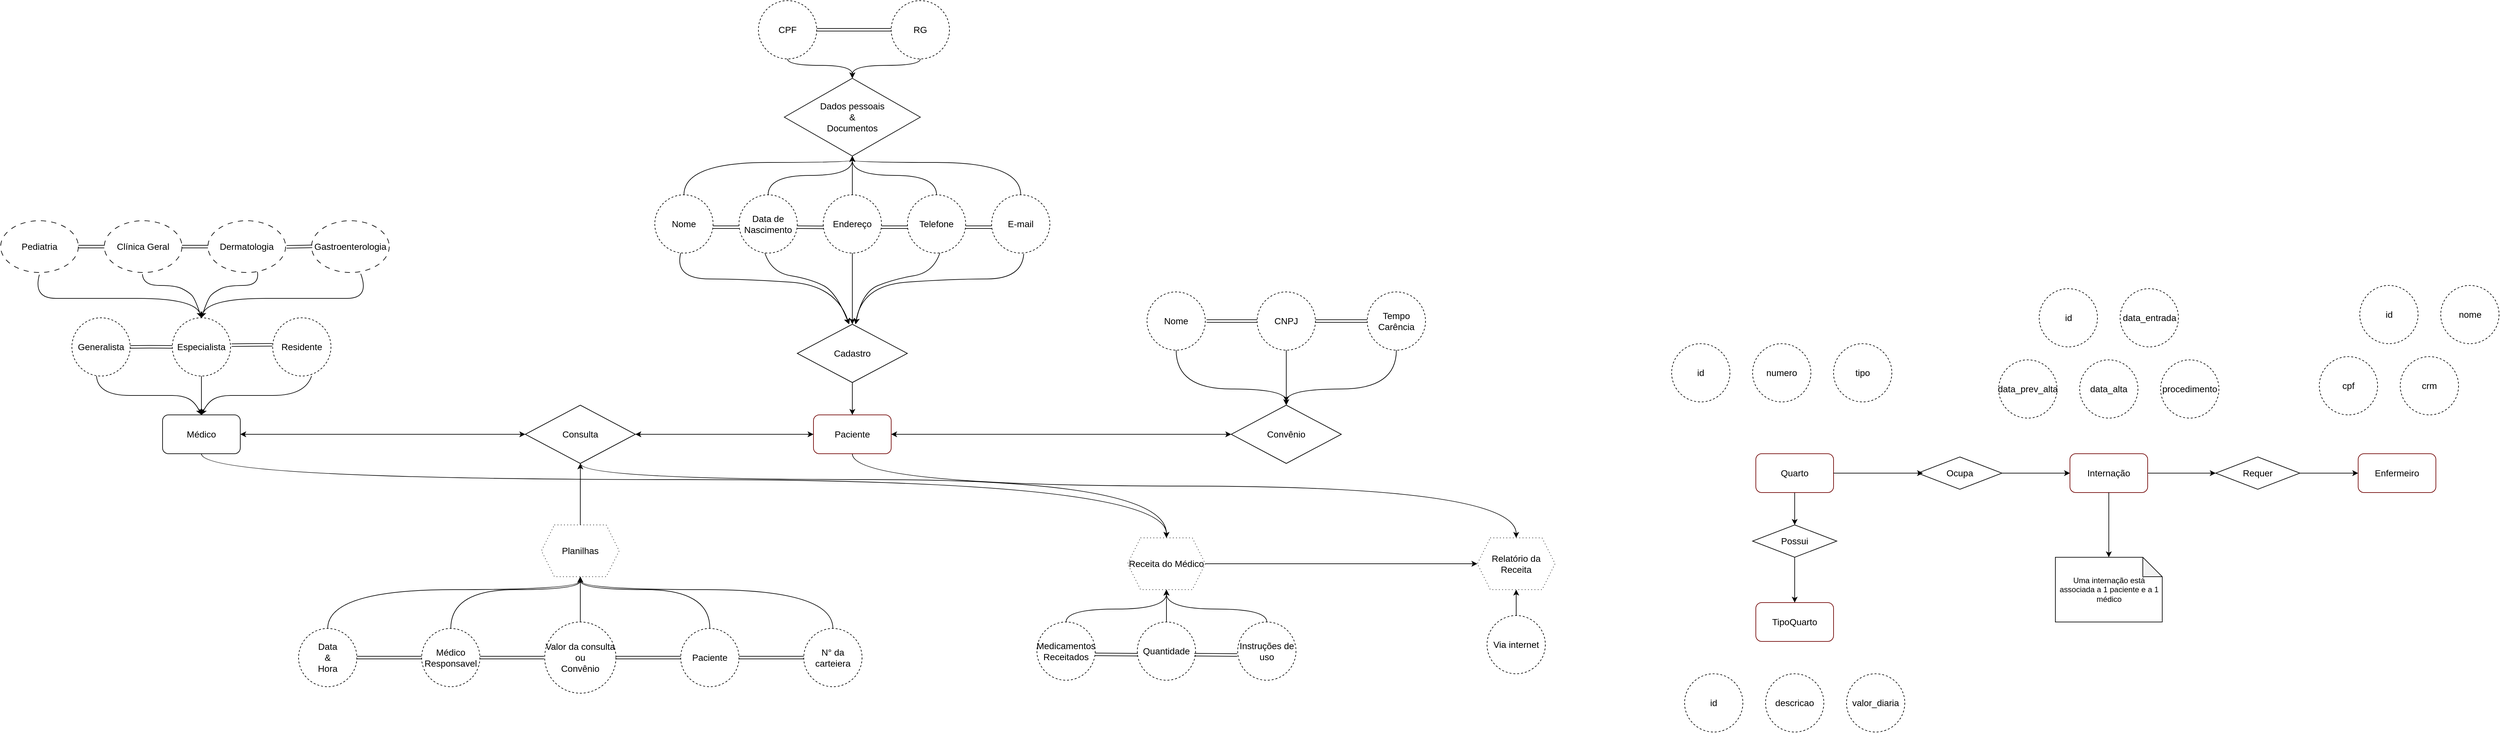 <mxfile version="26.2.14">
  <diagram name="Página-1" id="sYi_9-bd4zvebP601EwW">
    <mxGraphModel dx="2864" dy="2279" grid="1" gridSize="10" guides="1" tooltips="1" connect="1" arrows="1" fold="1" page="1" pageScale="1" pageWidth="827" pageHeight="1169" background="none" math="0" shadow="0">
      <root>
        <mxCell id="0" />
        <mxCell id="1" parent="0" />
        <mxCell id="tx1sG5r3YP57wAG_Tnjf-47" style="edgeStyle=orthogonalEdgeStyle;rounded=0;orthogonalLoop=1;jettySize=auto;html=1;entryX=0.5;entryY=0;entryDx=0;entryDy=0;curved=1;fontSize=14;" parent="1" source="UL4wphMUHeNL7HO7xTFo-1" target="tx1sG5r3YP57wAG_Tnjf-45" edge="1">
          <mxGeometry relative="1" as="geometry">
            <mxPoint x="1330" y="660" as="targetPoint" />
            <Array as="points">
              <mxPoint x="10" y="570" />
              <mxPoint x="1500" y="570" />
            </Array>
          </mxGeometry>
        </mxCell>
        <mxCell id="UL4wphMUHeNL7HO7xTFo-1" value="&lt;font&gt;Médico&lt;/font&gt;" style="rounded=1;whiteSpace=wrap;html=1;fontSize=14;strokeColor=default;" parent="1" vertex="1">
          <mxGeometry x="-50" y="470" width="120" height="60" as="geometry" />
        </mxCell>
        <mxCell id="tx1sG5r3YP57wAG_Tnjf-57" style="edgeStyle=orthogonalEdgeStyle;rounded=0;orthogonalLoop=1;jettySize=auto;html=1;curved=1;fontSize=14;" parent="1" source="UL4wphMUHeNL7HO7xTFo-2" target="tx1sG5r3YP57wAG_Tnjf-56" edge="1">
          <mxGeometry relative="1" as="geometry">
            <Array as="points">
              <mxPoint x="1015" y="580" />
              <mxPoint x="2040" y="580" />
            </Array>
          </mxGeometry>
        </mxCell>
        <mxCell id="UL4wphMUHeNL7HO7xTFo-2" value="Paciente" style="rounded=1;whiteSpace=wrap;html=1;fillColor=default;fontColor=default;strokeColor=#6F0000;fontSize=14;" parent="1" vertex="1">
          <mxGeometry x="955" y="470" width="120" height="60" as="geometry" />
        </mxCell>
        <mxCell id="UL4wphMUHeNL7HO7xTFo-3" value="Generalista" style="ellipse;whiteSpace=wrap;html=1;aspect=fixed;strokeColor=light-dark(#000000,#FFE1F2);dashed=1;fontSize=14;" parent="1" vertex="1">
          <mxGeometry x="-190" y="320" width="90" height="90" as="geometry" />
        </mxCell>
        <mxCell id="UL4wphMUHeNL7HO7xTFo-4" value="Especialista" style="ellipse;whiteSpace=wrap;html=1;aspect=fixed;strokeColor=light-dark(#000000,#FFE1F2);dashed=1;fontSize=14;" parent="1" vertex="1">
          <mxGeometry x="-35" y="320" width="90" height="90" as="geometry" />
        </mxCell>
        <mxCell id="UL4wphMUHeNL7HO7xTFo-5" value="Residente" style="ellipse;whiteSpace=wrap;html=1;aspect=fixed;strokeColor=light-dark(#000000,#FFE1F2);dashed=1;fontSize=14;" parent="1" vertex="1">
          <mxGeometry x="120" y="320" width="90" height="90" as="geometry" />
        </mxCell>
        <mxCell id="UL4wphMUHeNL7HO7xTFo-7" value="" style="shape=link;html=1;rounded=0;entryX=0;entryY=0.5;entryDx=0;entryDy=0;exitX=1;exitY=0.5;exitDx=0;exitDy=0;fontSize=14;" parent="1" source="UL4wphMUHeNL7HO7xTFo-3" target="UL4wphMUHeNL7HO7xTFo-4" edge="1">
          <mxGeometry width="100" relative="1" as="geometry">
            <mxPoint x="-120" y="364.8" as="sourcePoint" />
            <mxPoint x="-50" y="370" as="targetPoint" />
            <Array as="points">
              <mxPoint x="-70" y="364.8" />
            </Array>
          </mxGeometry>
        </mxCell>
        <mxCell id="UL4wphMUHeNL7HO7xTFo-9" value="" style="shape=link;html=1;rounded=0;entryX=-0.004;entryY=0.464;entryDx=0;entryDy=0;exitX=1.018;exitY=0.469;exitDx=0;exitDy=0;exitPerimeter=0;entryPerimeter=0;fontSize=14;" parent="1" source="UL4wphMUHeNL7HO7xTFo-4" target="UL4wphMUHeNL7HO7xTFo-5" edge="1">
          <mxGeometry width="100" relative="1" as="geometry">
            <mxPoint x="60.0" y="360.0" as="sourcePoint" />
            <mxPoint x="117.93" y="362.13" as="targetPoint" />
            <Array as="points">
              <mxPoint x="97.93" y="361.93" />
            </Array>
          </mxGeometry>
        </mxCell>
        <mxCell id="UL4wphMUHeNL7HO7xTFo-22" value="" style="curved=1;endArrow=classic;html=1;rounded=0;entryX=0.5;entryY=0;entryDx=0;entryDy=0;exitX=0.422;exitY=1;exitDx=0;exitDy=0;exitPerimeter=0;fontSize=14;" parent="1" source="UL4wphMUHeNL7HO7xTFo-3" target="UL4wphMUHeNL7HO7xTFo-1" edge="1">
          <mxGeometry width="50" height="50" relative="1" as="geometry">
            <mxPoint x="-142" y="420" as="sourcePoint" />
            <mxPoint x="-20" y="420" as="targetPoint" />
            <Array as="points">
              <mxPoint x="-150" y="440" />
              <mxPoint x="-50" y="440" />
              <mxPoint x="-20" y="440" />
              <mxPoint y="450" />
            </Array>
          </mxGeometry>
        </mxCell>
        <mxCell id="UL4wphMUHeNL7HO7xTFo-26" value="" style="curved=1;endArrow=classic;html=1;rounded=0;exitX=0.667;exitY=1;exitDx=0;exitDy=0;exitPerimeter=0;entryX=0.5;entryY=0;entryDx=0;entryDy=0;fontSize=14;" parent="1" source="UL4wphMUHeNL7HO7xTFo-5" target="UL4wphMUHeNL7HO7xTFo-1" edge="1">
          <mxGeometry width="50" height="50" relative="1" as="geometry">
            <mxPoint x="160" y="420" as="sourcePoint" />
            <mxPoint x="20" y="460" as="targetPoint" />
            <Array as="points">
              <mxPoint x="170" y="440" />
              <mxPoint x="70" y="440" />
              <mxPoint x="40" y="440" />
              <mxPoint x="20" y="450" />
            </Array>
          </mxGeometry>
        </mxCell>
        <mxCell id="UL4wphMUHeNL7HO7xTFo-27" value="" style="endArrow=classic;html=1;rounded=0;exitX=0.5;exitY=1;exitDx=0;exitDy=0;fontSize=14;" parent="1" source="UL4wphMUHeNL7HO7xTFo-4" target="UL4wphMUHeNL7HO7xTFo-1" edge="1">
          <mxGeometry width="50" height="50" relative="1" as="geometry">
            <mxPoint x="40" y="440" as="sourcePoint" />
            <mxPoint x="90" y="390" as="targetPoint" />
          </mxGeometry>
        </mxCell>
        <mxCell id="UL4wphMUHeNL7HO7xTFo-28" value="Pediatria" style="ellipse;whiteSpace=wrap;html=1;dashed=1;dashPattern=8 8;strokeColor=light-dark(#000000,#FFD2EC);fontSize=14;" parent="1" vertex="1">
          <mxGeometry x="-300" y="170" width="120" height="80" as="geometry" />
        </mxCell>
        <mxCell id="UL4wphMUHeNL7HO7xTFo-29" value="Clínica Geral" style="ellipse;whiteSpace=wrap;html=1;dashed=1;dashPattern=8 8;strokeColor=light-dark(#000000,#FFD2EC);fontSize=14;" parent="1" vertex="1">
          <mxGeometry x="-140" y="170" width="120" height="80" as="geometry" />
        </mxCell>
        <mxCell id="UL4wphMUHeNL7HO7xTFo-30" value="Dermatologia" style="ellipse;whiteSpace=wrap;html=1;dashed=1;dashPattern=8 8;strokeColor=light-dark(#000000,#FFD2EC);fontSize=14;" parent="1" vertex="1">
          <mxGeometry x="20" y="170" width="120" height="80" as="geometry" />
        </mxCell>
        <mxCell id="UL4wphMUHeNL7HO7xTFo-31" value="Gastroenterologia" style="ellipse;whiteSpace=wrap;html=1;dashed=1;dashPattern=8 8;strokeColor=light-dark(#000000,#FFD2EC);fontSize=14;" parent="1" vertex="1">
          <mxGeometry x="180" y="170" width="120" height="80" as="geometry" />
        </mxCell>
        <mxCell id="UL4wphMUHeNL7HO7xTFo-35" value="" style="shape=link;html=1;rounded=0;exitX=1;exitY=0.5;exitDx=0;exitDy=0;entryX=0;entryY=0.5;entryDx=0;entryDy=0;fontSize=14;" parent="1" source="UL4wphMUHeNL7HO7xTFo-28" target="UL4wphMUHeNL7HO7xTFo-29" edge="1">
          <mxGeometry width="100" relative="1" as="geometry">
            <mxPoint x="-160" y="280" as="sourcePoint" />
            <mxPoint x="-150" y="210" as="targetPoint" />
          </mxGeometry>
        </mxCell>
        <mxCell id="UL4wphMUHeNL7HO7xTFo-36" value="" style="shape=link;html=1;rounded=0;exitX=1;exitY=0.5;exitDx=0;exitDy=0;fontSize=14;" parent="1" source="UL4wphMUHeNL7HO7xTFo-29" edge="1">
          <mxGeometry width="100" relative="1" as="geometry">
            <mxPoint y="210" as="sourcePoint" />
            <mxPoint x="20" y="210" as="targetPoint" />
            <Array as="points">
              <mxPoint x="10" y="210" />
            </Array>
          </mxGeometry>
        </mxCell>
        <mxCell id="UL4wphMUHeNL7HO7xTFo-37" value="" style="shape=link;html=1;rounded=0;entryX=0.009;entryY=0.496;entryDx=0;entryDy=0;entryPerimeter=0;exitX=1.012;exitY=0.505;exitDx=0;exitDy=0;exitPerimeter=0;fontSize=14;" parent="1" source="UL4wphMUHeNL7HO7xTFo-30" target="UL4wphMUHeNL7HO7xTFo-31" edge="1">
          <mxGeometry width="100" relative="1" as="geometry">
            <mxPoint x="150" y="210" as="sourcePoint" />
            <mxPoint x="170" y="210" as="targetPoint" />
            <Array as="points">
              <mxPoint x="170" y="209.86" />
            </Array>
          </mxGeometry>
        </mxCell>
        <mxCell id="UL4wphMUHeNL7HO7xTFo-38" value="" style="curved=1;endArrow=classic;html=1;rounded=0;exitX=0.498;exitY=1.042;exitDx=0;exitDy=0;exitPerimeter=0;entryX=0.5;entryY=0;entryDx=0;entryDy=0;fontSize=14;" parent="1" source="UL4wphMUHeNL7HO7xTFo-28" target="UL4wphMUHeNL7HO7xTFo-4" edge="1">
          <mxGeometry width="50" height="50" relative="1" as="geometry">
            <mxPoint x="-60" y="290" as="sourcePoint" />
            <mxPoint x="20" y="280" as="targetPoint" />
            <Array as="points">
              <mxPoint x="-250" y="290" />
              <mxPoint x="-180" y="290" />
              <mxPoint y="290" />
            </Array>
          </mxGeometry>
        </mxCell>
        <mxCell id="UL4wphMUHeNL7HO7xTFo-39" value="" style="curved=1;endArrow=classic;html=1;rounded=0;exitX=0.633;exitY=1.024;exitDx=0;exitDy=0;exitPerimeter=0;entryX=0.5;entryY=0;entryDx=0;entryDy=0;fontSize=14;" parent="1" source="UL4wphMUHeNL7HO7xTFo-31" target="UL4wphMUHeNL7HO7xTFo-4" edge="1">
          <mxGeometry width="50" height="50" relative="1" as="geometry">
            <mxPoint x="260" y="253" as="sourcePoint" />
            <mxPoint x="10" y="320" as="targetPoint" />
            <Array as="points">
              <mxPoint x="270" y="290" />
              <mxPoint x="200" y="290" />
              <mxPoint x="20" y="290" />
            </Array>
          </mxGeometry>
        </mxCell>
        <mxCell id="UL4wphMUHeNL7HO7xTFo-40" value="" style="curved=1;endArrow=classic;html=1;rounded=0;exitX=0.491;exitY=1.033;exitDx=0;exitDy=0;exitPerimeter=0;fontSize=14;" parent="1" source="UL4wphMUHeNL7HO7xTFo-29" edge="1">
          <mxGeometry width="50" height="50" relative="1" as="geometry">
            <mxPoint x="-10" y="300" as="sourcePoint" />
            <mxPoint x="10" y="320" as="targetPoint" />
            <Array as="points">
              <mxPoint x="-80" y="270" />
              <mxPoint x="-30" y="270" />
              <mxPoint x="-10" y="280" />
              <mxPoint y="290" />
            </Array>
          </mxGeometry>
        </mxCell>
        <mxCell id="UL4wphMUHeNL7HO7xTFo-41" value="" style="curved=1;endArrow=classic;html=1;rounded=0;exitX=0.637;exitY=0.988;exitDx=0;exitDy=0;exitPerimeter=0;fontSize=14;" parent="1" source="UL4wphMUHeNL7HO7xTFo-30" edge="1">
          <mxGeometry width="50" height="50" relative="1" as="geometry">
            <mxPoint x="101" y="253" as="sourcePoint" />
            <mxPoint x="10" y="320" as="targetPoint" />
            <Array as="points">
              <mxPoint x="100" y="270" />
              <mxPoint x="50" y="270" />
              <mxPoint x="30" y="280" />
              <mxPoint x="20" y="290" />
            </Array>
          </mxGeometry>
        </mxCell>
        <mxCell id="tx1sG5r3YP57wAG_Tnjf-2" style="edgeStyle=orthogonalEdgeStyle;rounded=0;orthogonalLoop=1;jettySize=auto;html=1;curved=1;fontSize=14;" parent="1" source="UL4wphMUHeNL7HO7xTFo-44" target="UL4wphMUHeNL7HO7xTFo-69" edge="1">
          <mxGeometry relative="1" as="geometry">
            <Array as="points">
              <mxPoint x="755" y="80" />
              <mxPoint x="1015" y="80" />
            </Array>
          </mxGeometry>
        </mxCell>
        <mxCell id="UL4wphMUHeNL7HO7xTFo-44" value="Nome" style="ellipse;whiteSpace=wrap;html=1;aspect=fixed;strokeColor=light-dark(#000000,#FFE1F2);dashed=1;fontSize=14;" parent="1" vertex="1">
          <mxGeometry x="710" y="130" width="90" height="90" as="geometry" />
        </mxCell>
        <mxCell id="tx1sG5r3YP57wAG_Tnjf-3" style="edgeStyle=orthogonalEdgeStyle;rounded=0;orthogonalLoop=1;jettySize=auto;html=1;entryX=0.5;entryY=1;entryDx=0;entryDy=0;curved=1;fontSize=14;" parent="1" source="UL4wphMUHeNL7HO7xTFo-45" target="UL4wphMUHeNL7HO7xTFo-69" edge="1">
          <mxGeometry relative="1" as="geometry" />
        </mxCell>
        <mxCell id="UL4wphMUHeNL7HO7xTFo-45" value="Data de Nascimento" style="ellipse;whiteSpace=wrap;html=1;aspect=fixed;strokeColor=light-dark(#000000,#FFE1F2);dashed=1;fontSize=14;" parent="1" vertex="1">
          <mxGeometry x="840" y="130" width="90" height="90" as="geometry" />
        </mxCell>
        <mxCell id="tx1sG5r3YP57wAG_Tnjf-4" style="edgeStyle=orthogonalEdgeStyle;rounded=0;orthogonalLoop=1;jettySize=auto;html=1;entryX=0.5;entryY=1;entryDx=0;entryDy=0;fontSize=14;" parent="1" source="UL4wphMUHeNL7HO7xTFo-46" target="UL4wphMUHeNL7HO7xTFo-69" edge="1">
          <mxGeometry relative="1" as="geometry" />
        </mxCell>
        <mxCell id="UL4wphMUHeNL7HO7xTFo-46" value="Endereço" style="ellipse;whiteSpace=wrap;html=1;aspect=fixed;strokeColor=light-dark(#000000,#FFE1F2);dashed=1;fontSize=14;" parent="1" vertex="1">
          <mxGeometry x="970" y="130" width="90" height="90" as="geometry" />
        </mxCell>
        <mxCell id="tx1sG5r3YP57wAG_Tnjf-5" style="edgeStyle=orthogonalEdgeStyle;rounded=0;orthogonalLoop=1;jettySize=auto;html=1;entryX=0.5;entryY=1;entryDx=0;entryDy=0;curved=1;fontSize=14;" parent="1" source="UL4wphMUHeNL7HO7xTFo-47" target="UL4wphMUHeNL7HO7xTFo-69" edge="1">
          <mxGeometry relative="1" as="geometry" />
        </mxCell>
        <mxCell id="UL4wphMUHeNL7HO7xTFo-47" value="Telefone" style="ellipse;whiteSpace=wrap;html=1;aspect=fixed;strokeColor=light-dark(#000000,#FFE1F2);dashed=1;fontSize=14;" parent="1" vertex="1">
          <mxGeometry x="1100" y="130" width="90" height="90" as="geometry" />
        </mxCell>
        <mxCell id="tx1sG5r3YP57wAG_Tnjf-6" style="edgeStyle=orthogonalEdgeStyle;rounded=0;orthogonalLoop=1;jettySize=auto;html=1;curved=1;fontSize=14;" parent="1" source="UL4wphMUHeNL7HO7xTFo-48" target="UL4wphMUHeNL7HO7xTFo-69" edge="1">
          <mxGeometry relative="1" as="geometry">
            <Array as="points">
              <mxPoint x="1275" y="80" />
              <mxPoint x="1015" y="80" />
            </Array>
          </mxGeometry>
        </mxCell>
        <mxCell id="UL4wphMUHeNL7HO7xTFo-48" value="E-mail" style="ellipse;whiteSpace=wrap;html=1;aspect=fixed;strokeColor=light-dark(#000000,#FFE1F2);dashed=1;fontSize=14;" parent="1" vertex="1">
          <mxGeometry x="1230" y="130" width="90" height="90" as="geometry" />
        </mxCell>
        <mxCell id="UL4wphMUHeNL7HO7xTFo-68" style="edgeStyle=orthogonalEdgeStyle;rounded=0;orthogonalLoop=1;jettySize=auto;html=1;entryX=0.5;entryY=0;entryDx=0;entryDy=0;fontSize=14;" parent="1" source="UL4wphMUHeNL7HO7xTFo-50" target="UL4wphMUHeNL7HO7xTFo-2" edge="1">
          <mxGeometry relative="1" as="geometry" />
        </mxCell>
        <mxCell id="UL4wphMUHeNL7HO7xTFo-50" value="Cadastro" style="rhombus;whiteSpace=wrap;html=1;strokeColor=light-dark(#000000,#FFC3E5);fontSize=14;" parent="1" vertex="1">
          <mxGeometry x="930" y="330" width="170" height="90" as="geometry" />
        </mxCell>
        <mxCell id="UL4wphMUHeNL7HO7xTFo-51" value="" style="curved=1;endArrow=classic;html=1;rounded=0;entryX=0.471;entryY=0;entryDx=0;entryDy=0;entryPerimeter=0;exitX=0.556;exitY=1;exitDx=0;exitDy=0;exitPerimeter=0;fontSize=14;" parent="1" target="UL4wphMUHeNL7HO7xTFo-50" edge="1">
          <mxGeometry width="50" height="50" relative="1" as="geometry">
            <mxPoint x="750.04" y="220" as="sourcePoint" />
            <mxPoint x="1005" y="327.03" as="targetPoint" />
            <Array as="points">
              <mxPoint x="740" y="260" />
              <mxPoint x="850" y="260" />
              <mxPoint x="990" y="270" />
            </Array>
          </mxGeometry>
        </mxCell>
        <mxCell id="UL4wphMUHeNL7HO7xTFo-52" value="" style="curved=1;endArrow=classic;html=1;rounded=0;entryX=0.529;entryY=0;entryDx=0;entryDy=0;entryPerimeter=0;exitX=0.552;exitY=1.013;exitDx=0;exitDy=0;exitPerimeter=0;fontSize=14;" parent="1" source="UL4wphMUHeNL7HO7xTFo-48" target="UL4wphMUHeNL7HO7xTFo-50" edge="1">
          <mxGeometry width="50" height="50" relative="1" as="geometry">
            <mxPoint x="1277" y="230" as="sourcePoint" />
            <mxPoint x="1020" y="320" as="targetPoint" />
            <Array as="points">
              <mxPoint x="1277" y="260" />
              <mxPoint x="1167" y="260" />
              <mxPoint x="1030" y="270" />
            </Array>
          </mxGeometry>
        </mxCell>
        <mxCell id="tx1sG5r3YP57wAG_Tnjf-46" style="edgeStyle=orthogonalEdgeStyle;rounded=0;orthogonalLoop=1;jettySize=auto;html=1;curved=1;fontSize=14;" parent="1" source="UL4wphMUHeNL7HO7xTFo-53" target="tx1sG5r3YP57wAG_Tnjf-45" edge="1">
          <mxGeometry relative="1" as="geometry">
            <Array as="points">
              <mxPoint x="595" y="570" />
              <mxPoint x="1500" y="570" />
            </Array>
          </mxGeometry>
        </mxCell>
        <mxCell id="UL4wphMUHeNL7HO7xTFo-53" value="Consulta" style="rhombus;whiteSpace=wrap;html=1;strokeColor=light-dark(#000000,#FFC3E5);fontSize=14;" parent="1" vertex="1">
          <mxGeometry x="510" y="455" width="170" height="90" as="geometry" />
        </mxCell>
        <mxCell id="UL4wphMUHeNL7HO7xTFo-56" value="" style="endArrow=classic;startArrow=classic;html=1;rounded=0;exitX=1;exitY=0.5;exitDx=0;exitDy=0;entryX=0;entryY=0.5;entryDx=0;entryDy=0;fontSize=14;" parent="1" source="UL4wphMUHeNL7HO7xTFo-1" target="UL4wphMUHeNL7HO7xTFo-53" edge="1">
          <mxGeometry width="50" height="50" relative="1" as="geometry">
            <mxPoint x="410" y="540" as="sourcePoint" />
            <mxPoint x="520" y="500" as="targetPoint" />
          </mxGeometry>
        </mxCell>
        <mxCell id="UL4wphMUHeNL7HO7xTFo-57" value="" style="endArrow=classic;startArrow=classic;html=1;rounded=0;entryX=0;entryY=0.5;entryDx=0;entryDy=0;exitX=1;exitY=0.5;exitDx=0;exitDy=0;fontSize=14;" parent="1" source="UL4wphMUHeNL7HO7xTFo-53" target="UL4wphMUHeNL7HO7xTFo-2" edge="1">
          <mxGeometry width="50" height="50" relative="1" as="geometry">
            <mxPoint x="710" y="501" as="sourcePoint" />
            <mxPoint x="968" y="500.5" as="targetPoint" />
          </mxGeometry>
        </mxCell>
        <mxCell id="UL4wphMUHeNL7HO7xTFo-59" value="" style="curved=1;endArrow=classic;html=1;rounded=0;exitX=0.556;exitY=1;exitDx=0;exitDy=0;exitPerimeter=0;fontSize=14;" parent="1" edge="1">
          <mxGeometry width="50" height="50" relative="1" as="geometry">
            <mxPoint x="880" y="220" as="sourcePoint" />
            <mxPoint x="1010" y="330" as="targetPoint" />
            <Array as="points">
              <mxPoint x="890" y="250" />
              <mxPoint x="950" y="260" />
              <mxPoint x="989.96" y="280" />
            </Array>
          </mxGeometry>
        </mxCell>
        <mxCell id="UL4wphMUHeNL7HO7xTFo-61" value="" style="curved=1;endArrow=classic;html=1;rounded=0;exitX=0.556;exitY=1;exitDx=0;exitDy=0;exitPerimeter=0;fontSize=14;" parent="1" source="UL4wphMUHeNL7HO7xTFo-47" edge="1">
          <mxGeometry width="50" height="50" relative="1" as="geometry">
            <mxPoint x="1150" y="230" as="sourcePoint" />
            <mxPoint x="1020" y="330" as="targetPoint" />
            <Array as="points">
              <mxPoint x="1140" y="250" />
              <mxPoint x="1080" y="260" />
              <mxPoint x="1030" y="280" />
            </Array>
          </mxGeometry>
        </mxCell>
        <mxCell id="UL4wphMUHeNL7HO7xTFo-62" value="" style="endArrow=classic;html=1;rounded=0;exitX=0.5;exitY=1;exitDx=0;exitDy=0;entryX=0.5;entryY=0;entryDx=0;entryDy=0;fontSize=14;" parent="1" source="UL4wphMUHeNL7HO7xTFo-46" target="UL4wphMUHeNL7HO7xTFo-50" edge="1">
          <mxGeometry width="50" height="50" relative="1" as="geometry">
            <mxPoint x="990" y="320" as="sourcePoint" />
            <mxPoint x="1040" y="270" as="targetPoint" />
          </mxGeometry>
        </mxCell>
        <mxCell id="UL4wphMUHeNL7HO7xTFo-64" value="" style="shape=link;html=1;rounded=0;exitX=1;exitY=0.556;exitDx=0;exitDy=0;exitPerimeter=0;entryX=0;entryY=0.556;entryDx=0;entryDy=0;entryPerimeter=0;fontSize=14;" parent="1" source="UL4wphMUHeNL7HO7xTFo-44" target="UL4wphMUHeNL7HO7xTFo-45" edge="1">
          <mxGeometry width="100" relative="1" as="geometry">
            <mxPoint x="780" y="219.81" as="sourcePoint" />
            <mxPoint x="880" y="219.81" as="targetPoint" />
          </mxGeometry>
        </mxCell>
        <mxCell id="UL4wphMUHeNL7HO7xTFo-65" value="" style="shape=link;html=1;rounded=0;exitX=1;exitY=0.556;exitDx=0;exitDy=0;exitPerimeter=0;entryX=0.01;entryY=0.558;entryDx=0;entryDy=0;entryPerimeter=0;fontSize=14;" parent="1" source="UL4wphMUHeNL7HO7xTFo-45" target="UL4wphMUHeNL7HO7xTFo-46" edge="1">
          <mxGeometry width="100" relative="1" as="geometry">
            <mxPoint x="900" y="210" as="sourcePoint" />
            <mxPoint x="1000" y="210" as="targetPoint" />
          </mxGeometry>
        </mxCell>
        <mxCell id="UL4wphMUHeNL7HO7xTFo-66" value="" style="shape=link;html=1;rounded=0;exitX=1;exitY=0.556;exitDx=0;exitDy=0;exitPerimeter=0;entryX=0.008;entryY=0.556;entryDx=0;entryDy=0;entryPerimeter=0;fontSize=14;" parent="1" source="UL4wphMUHeNL7HO7xTFo-46" target="UL4wphMUHeNL7HO7xTFo-47" edge="1">
          <mxGeometry width="100" relative="1" as="geometry">
            <mxPoint x="1040" y="210" as="sourcePoint" />
            <mxPoint x="1140" y="210" as="targetPoint" />
          </mxGeometry>
        </mxCell>
        <mxCell id="UL4wphMUHeNL7HO7xTFo-67" value="" style="shape=link;html=1;rounded=0;exitX=1;exitY=0.556;exitDx=0;exitDy=0;exitPerimeter=0;entryX=0;entryY=0.556;entryDx=0;entryDy=0;entryPerimeter=0;fontSize=14;" parent="1" source="UL4wphMUHeNL7HO7xTFo-47" target="UL4wphMUHeNL7HO7xTFo-48" edge="1">
          <mxGeometry width="100" relative="1" as="geometry">
            <mxPoint x="1120" y="200" as="sourcePoint" />
            <mxPoint x="1220" y="200" as="targetPoint" />
          </mxGeometry>
        </mxCell>
        <mxCell id="UL4wphMUHeNL7HO7xTFo-69" value="Dados pessoais&lt;div&gt;&amp;amp;&lt;/div&gt;&lt;div&gt;Documentos&lt;/div&gt;" style="rhombus;whiteSpace=wrap;html=1;strokeColor=light-dark(#000000,#FFC3E5);fontSize=14;" parent="1" vertex="1">
          <mxGeometry x="910" y="-50" width="210" height="120" as="geometry" />
        </mxCell>
        <mxCell id="tx1sG5r3YP57wAG_Tnjf-11" style="edgeStyle=orthogonalEdgeStyle;rounded=0;orthogonalLoop=1;jettySize=auto;html=1;curved=1;fontSize=14;" parent="1" source="tx1sG5r3YP57wAG_Tnjf-7" target="UL4wphMUHeNL7HO7xTFo-69" edge="1">
          <mxGeometry relative="1" as="geometry">
            <Array as="points">
              <mxPoint x="915" y="-70" />
              <mxPoint x="1015" y="-70" />
            </Array>
          </mxGeometry>
        </mxCell>
        <mxCell id="tx1sG5r3YP57wAG_Tnjf-7" value="CPF" style="ellipse;whiteSpace=wrap;html=1;aspect=fixed;strokeColor=light-dark(#000000,#FFE1F2);dashed=1;fontSize=14;" parent="1" vertex="1">
          <mxGeometry x="870" y="-170" width="90" height="90" as="geometry" />
        </mxCell>
        <mxCell id="tx1sG5r3YP57wAG_Tnjf-10" style="edgeStyle=orthogonalEdgeStyle;rounded=0;orthogonalLoop=1;jettySize=auto;html=1;curved=1;fontSize=14;" parent="1" source="tx1sG5r3YP57wAG_Tnjf-8" target="UL4wphMUHeNL7HO7xTFo-69" edge="1">
          <mxGeometry relative="1" as="geometry">
            <Array as="points">
              <mxPoint x="1120" y="-70" />
              <mxPoint x="1015" y="-70" />
            </Array>
          </mxGeometry>
        </mxCell>
        <mxCell id="tx1sG5r3YP57wAG_Tnjf-8" value="RG" style="ellipse;whiteSpace=wrap;html=1;aspect=fixed;strokeColor=light-dark(#000000,#FFE1F2);dashed=1;fontSize=14;" parent="1" vertex="1">
          <mxGeometry x="1075" y="-170" width="90" height="90" as="geometry" />
        </mxCell>
        <mxCell id="tx1sG5r3YP57wAG_Tnjf-12" value="Convênio" style="rhombus;whiteSpace=wrap;html=1;strokeColor=light-dark(#000000,#FFC3E5);fontSize=14;" parent="1" vertex="1">
          <mxGeometry x="1600" y="455" width="170" height="90" as="geometry" />
        </mxCell>
        <mxCell id="tx1sG5r3YP57wAG_Tnjf-13" value="" style="endArrow=classic;startArrow=classic;html=1;rounded=0;exitX=1;exitY=0.5;exitDx=0;exitDy=0;entryX=0;entryY=0.5;entryDx=0;entryDy=0;fontSize=14;" parent="1" source="UL4wphMUHeNL7HO7xTFo-2" target="tx1sG5r3YP57wAG_Tnjf-12" edge="1">
          <mxGeometry width="50" height="50" relative="1" as="geometry">
            <mxPoint x="1100" y="500" as="sourcePoint" />
            <mxPoint x="1330" y="500" as="targetPoint" />
          </mxGeometry>
        </mxCell>
        <mxCell id="tx1sG5r3YP57wAG_Tnjf-18" style="edgeStyle=orthogonalEdgeStyle;rounded=0;orthogonalLoop=1;jettySize=auto;html=1;curved=1;fontSize=14;" parent="1" source="tx1sG5r3YP57wAG_Tnjf-14" target="tx1sG5r3YP57wAG_Tnjf-12" edge="1">
          <mxGeometry relative="1" as="geometry">
            <Array as="points">
              <mxPoint x="1515" y="430" />
              <mxPoint x="1685" y="430" />
            </Array>
          </mxGeometry>
        </mxCell>
        <mxCell id="tx1sG5r3YP57wAG_Tnjf-14" value="Nome" style="ellipse;whiteSpace=wrap;html=1;aspect=fixed;strokeColor=light-dark(#000000,#FFE1F2);dashed=1;fontSize=14;" parent="1" vertex="1">
          <mxGeometry x="1470" y="280" width="90" height="90" as="geometry" />
        </mxCell>
        <mxCell id="tx1sG5r3YP57wAG_Tnjf-19" style="edgeStyle=orthogonalEdgeStyle;rounded=0;orthogonalLoop=1;jettySize=auto;html=1;fontSize=14;" parent="1" source="tx1sG5r3YP57wAG_Tnjf-15" edge="1">
          <mxGeometry relative="1" as="geometry">
            <mxPoint x="1685" y="450" as="targetPoint" />
          </mxGeometry>
        </mxCell>
        <mxCell id="tx1sG5r3YP57wAG_Tnjf-15" value="CNPJ" style="ellipse;whiteSpace=wrap;html=1;aspect=fixed;strokeColor=light-dark(#000000,#FFE1F2);dashed=1;fontSize=14;" parent="1" vertex="1">
          <mxGeometry x="1640" y="280" width="90" height="90" as="geometry" />
        </mxCell>
        <mxCell id="tx1sG5r3YP57wAG_Tnjf-20" style="edgeStyle=orthogonalEdgeStyle;rounded=0;orthogonalLoop=1;jettySize=auto;html=1;curved=1;fontSize=14;" parent="1" source="tx1sG5r3YP57wAG_Tnjf-16" target="tx1sG5r3YP57wAG_Tnjf-12" edge="1">
          <mxGeometry relative="1" as="geometry">
            <Array as="points">
              <mxPoint x="1855" y="430" />
              <mxPoint x="1685" y="430" />
            </Array>
          </mxGeometry>
        </mxCell>
        <mxCell id="tx1sG5r3YP57wAG_Tnjf-16" value="Tempo&lt;div&gt;Carência&lt;/div&gt;" style="ellipse;whiteSpace=wrap;html=1;aspect=fixed;strokeColor=light-dark(#000000,#FFE1F2);dashed=1;fontSize=14;" parent="1" vertex="1">
          <mxGeometry x="1810" y="280" width="90" height="90" as="geometry" />
        </mxCell>
        <mxCell id="tx1sG5r3YP57wAG_Tnjf-22" value="" style="shape=link;html=1;rounded=0;exitX=1;exitY=0.5;exitDx=0;exitDy=0;entryX=0;entryY=0.5;entryDx=0;entryDy=0;fontSize=14;" parent="1" source="tx1sG5r3YP57wAG_Tnjf-7" target="tx1sG5r3YP57wAG_Tnjf-8" edge="1">
          <mxGeometry width="100" relative="1" as="geometry">
            <mxPoint x="960" y="-110" as="sourcePoint" />
            <mxPoint x="1070" y="-125" as="targetPoint" />
          </mxGeometry>
        </mxCell>
        <mxCell id="tx1sG5r3YP57wAG_Tnjf-23" value="" style="shape=link;html=1;rounded=0;entryX=0;entryY=0.5;entryDx=0;entryDy=0;fontSize=14;" parent="1" target="tx1sG5r3YP57wAG_Tnjf-15" edge="1">
          <mxGeometry width="100" relative="1" as="geometry">
            <mxPoint x="1562" y="325" as="sourcePoint" />
            <mxPoint x="1670" y="340" as="targetPoint" />
          </mxGeometry>
        </mxCell>
        <mxCell id="tx1sG5r3YP57wAG_Tnjf-24" value="" style="shape=link;html=1;rounded=0;exitX=0;exitY=0.5;exitDx=0;exitDy=0;entryX=1;entryY=0.5;entryDx=0;entryDy=0;fontSize=14;" parent="1" source="tx1sG5r3YP57wAG_Tnjf-16" target="tx1sG5r3YP57wAG_Tnjf-15" edge="1">
          <mxGeometry width="100" relative="1" as="geometry">
            <mxPoint x="1570" y="340" as="sourcePoint" />
            <mxPoint x="1670" y="340" as="targetPoint" />
          </mxGeometry>
        </mxCell>
        <mxCell id="tx1sG5r3YP57wAG_Tnjf-27" style="edgeStyle=orthogonalEdgeStyle;rounded=0;orthogonalLoop=1;jettySize=auto;html=1;entryX=0.5;entryY=1;entryDx=0;entryDy=0;fontSize=14;" parent="1" source="tx1sG5r3YP57wAG_Tnjf-26" target="UL4wphMUHeNL7HO7xTFo-53" edge="1">
          <mxGeometry relative="1" as="geometry">
            <mxPoint x="595" y="550" as="targetPoint" />
          </mxGeometry>
        </mxCell>
        <mxCell id="tx1sG5r3YP57wAG_Tnjf-26" value="Planilhas" style="shape=hexagon;perimeter=hexagonPerimeter2;whiteSpace=wrap;html=1;fixedSize=1;dashed=1;dashPattern=1 4;fontSize=14;" parent="1" vertex="1">
          <mxGeometry x="535" y="640" width="120" height="80" as="geometry" />
        </mxCell>
        <mxCell id="tx1sG5r3YP57wAG_Tnjf-38" style="edgeStyle=orthogonalEdgeStyle;rounded=0;orthogonalLoop=1;jettySize=auto;html=1;entryX=0.5;entryY=1;entryDx=0;entryDy=0;curved=1;fontSize=14;" parent="1" source="tx1sG5r3YP57wAG_Tnjf-28" target="tx1sG5r3YP57wAG_Tnjf-26" edge="1">
          <mxGeometry relative="1" as="geometry">
            <Array as="points">
              <mxPoint x="205" y="740" />
              <mxPoint x="595" y="740" />
            </Array>
          </mxGeometry>
        </mxCell>
        <mxCell id="tx1sG5r3YP57wAG_Tnjf-28" value="Data&lt;br&gt;&amp;amp;&lt;div&gt;Hora&lt;/div&gt;" style="ellipse;whiteSpace=wrap;html=1;aspect=fixed;strokeColor=light-dark(#000000,#FFE1F2);dashed=1;fontSize=14;" parent="1" vertex="1">
          <mxGeometry x="160" y="800" width="90" height="90" as="geometry" />
        </mxCell>
        <mxCell id="tx1sG5r3YP57wAG_Tnjf-37" style="edgeStyle=orthogonalEdgeStyle;rounded=0;orthogonalLoop=1;jettySize=auto;html=1;entryX=0.5;entryY=1;entryDx=0;entryDy=0;curved=1;fontSize=14;" parent="1" source="tx1sG5r3YP57wAG_Tnjf-29" target="tx1sG5r3YP57wAG_Tnjf-26" edge="1">
          <mxGeometry relative="1" as="geometry">
            <Array as="points">
              <mxPoint x="395" y="740" />
              <mxPoint x="595" y="740" />
            </Array>
          </mxGeometry>
        </mxCell>
        <mxCell id="tx1sG5r3YP57wAG_Tnjf-29" value="Médico Responsavel" style="ellipse;whiteSpace=wrap;html=1;aspect=fixed;strokeColor=light-dark(#000000,#FFE1F2);dashed=1;fontSize=14;" parent="1" vertex="1">
          <mxGeometry x="350" y="800" width="90" height="90" as="geometry" />
        </mxCell>
        <mxCell id="tx1sG5r3YP57wAG_Tnjf-34" style="edgeStyle=orthogonalEdgeStyle;rounded=0;orthogonalLoop=1;jettySize=auto;html=1;curved=1;fontSize=14;" parent="1" source="tx1sG5r3YP57wAG_Tnjf-30" target="tx1sG5r3YP57wAG_Tnjf-26" edge="1">
          <mxGeometry relative="1" as="geometry">
            <Array as="points">
              <mxPoint x="795" y="740" />
              <mxPoint x="595" y="740" />
            </Array>
          </mxGeometry>
        </mxCell>
        <mxCell id="tx1sG5r3YP57wAG_Tnjf-30" value="Paciente" style="ellipse;whiteSpace=wrap;html=1;aspect=fixed;strokeColor=light-dark(#000000,#FFE1F2);dashed=1;fontSize=14;" parent="1" vertex="1">
          <mxGeometry x="750" y="800" width="90" height="90" as="geometry" />
        </mxCell>
        <mxCell id="tx1sG5r3YP57wAG_Tnjf-33" style="edgeStyle=orthogonalEdgeStyle;rounded=0;orthogonalLoop=1;jettySize=auto;html=1;entryX=0.5;entryY=1;entryDx=0;entryDy=0;fontSize=14;" parent="1" source="tx1sG5r3YP57wAG_Tnjf-31" target="tx1sG5r3YP57wAG_Tnjf-26" edge="1">
          <mxGeometry relative="1" as="geometry" />
        </mxCell>
        <mxCell id="tx1sG5r3YP57wAG_Tnjf-31" value="Valor da consulta ou&lt;br&gt;Convênio" style="ellipse;whiteSpace=wrap;html=1;aspect=fixed;strokeColor=light-dark(#000000,#FFE1F2);dashed=1;fontSize=14;" parent="1" vertex="1">
          <mxGeometry x="540" y="790" width="110" height="110" as="geometry" />
        </mxCell>
        <mxCell id="tx1sG5r3YP57wAG_Tnjf-36" style="edgeStyle=orthogonalEdgeStyle;rounded=0;orthogonalLoop=1;jettySize=auto;html=1;entryX=0.5;entryY=1;entryDx=0;entryDy=0;curved=1;fontSize=14;" parent="1" source="tx1sG5r3YP57wAG_Tnjf-32" target="tx1sG5r3YP57wAG_Tnjf-26" edge="1">
          <mxGeometry relative="1" as="geometry">
            <Array as="points">
              <mxPoint x="985" y="740" />
              <mxPoint x="595" y="740" />
            </Array>
          </mxGeometry>
        </mxCell>
        <mxCell id="tx1sG5r3YP57wAG_Tnjf-32" value="N° da carteiera" style="ellipse;whiteSpace=wrap;html=1;aspect=fixed;strokeColor=light-dark(#000000,#FFE1F2);dashed=1;fontSize=14;" parent="1" vertex="1">
          <mxGeometry x="940" y="800" width="90" height="90" as="geometry" />
        </mxCell>
        <mxCell id="tx1sG5r3YP57wAG_Tnjf-55" style="edgeStyle=orthogonalEdgeStyle;rounded=0;orthogonalLoop=1;jettySize=auto;html=1;entryX=0;entryY=0.5;entryDx=0;entryDy=0;fontSize=14;" parent="1" source="tx1sG5r3YP57wAG_Tnjf-45" target="tx1sG5r3YP57wAG_Tnjf-56" edge="1">
          <mxGeometry relative="1" as="geometry">
            <mxPoint x="2000" y="700" as="targetPoint" />
          </mxGeometry>
        </mxCell>
        <mxCell id="tx1sG5r3YP57wAG_Tnjf-45" value="Receita do Médico" style="shape=hexagon;perimeter=hexagonPerimeter2;whiteSpace=wrap;html=1;fixedSize=1;dashed=1;dashPattern=1 4;fontSize=14;" parent="1" vertex="1">
          <mxGeometry x="1440" y="660" width="120" height="80" as="geometry" />
        </mxCell>
        <mxCell id="tx1sG5r3YP57wAG_Tnjf-51" style="edgeStyle=orthogonalEdgeStyle;rounded=0;orthogonalLoop=1;jettySize=auto;html=1;entryX=0.5;entryY=1;entryDx=0;entryDy=0;curved=1;fontSize=14;" parent="1" source="tx1sG5r3YP57wAG_Tnjf-48" target="tx1sG5r3YP57wAG_Tnjf-45" edge="1">
          <mxGeometry relative="1" as="geometry">
            <Array as="points">
              <mxPoint x="1345" y="770" />
              <mxPoint x="1500" y="770" />
            </Array>
          </mxGeometry>
        </mxCell>
        <mxCell id="tx1sG5r3YP57wAG_Tnjf-48" value="Medicamentos Receitados" style="ellipse;whiteSpace=wrap;html=1;aspect=fixed;strokeColor=light-dark(#000000,#FFE1F2);dashed=1;fontSize=14;" parent="1" vertex="1">
          <mxGeometry x="1300" y="790" width="90" height="90" as="geometry" />
        </mxCell>
        <mxCell id="tx1sG5r3YP57wAG_Tnjf-52" style="edgeStyle=orthogonalEdgeStyle;rounded=0;orthogonalLoop=1;jettySize=auto;html=1;fontSize=14;" parent="1" source="tx1sG5r3YP57wAG_Tnjf-49" edge="1">
          <mxGeometry relative="1" as="geometry">
            <mxPoint x="1500.0" y="740" as="targetPoint" />
          </mxGeometry>
        </mxCell>
        <mxCell id="tx1sG5r3YP57wAG_Tnjf-49" value="Quantidade" style="ellipse;whiteSpace=wrap;html=1;aspect=fixed;strokeColor=light-dark(#000000,#FFE1F2);dashed=1;fontSize=14;" parent="1" vertex="1">
          <mxGeometry x="1455" y="790" width="90" height="90" as="geometry" />
        </mxCell>
        <mxCell id="tx1sG5r3YP57wAG_Tnjf-53" style="edgeStyle=orthogonalEdgeStyle;rounded=0;orthogonalLoop=1;jettySize=auto;html=1;entryX=0.5;entryY=1;entryDx=0;entryDy=0;curved=1;fontSize=14;" parent="1" source="tx1sG5r3YP57wAG_Tnjf-50" target="tx1sG5r3YP57wAG_Tnjf-45" edge="1">
          <mxGeometry relative="1" as="geometry">
            <Array as="points">
              <mxPoint x="1655" y="770" />
              <mxPoint x="1500" y="770" />
            </Array>
          </mxGeometry>
        </mxCell>
        <mxCell id="tx1sG5r3YP57wAG_Tnjf-50" value="Instruções de uso" style="ellipse;whiteSpace=wrap;html=1;aspect=fixed;strokeColor=light-dark(#000000,#FFE1F2);dashed=1;fontSize=14;" parent="1" vertex="1">
          <mxGeometry x="1610" y="790" width="90" height="90" as="geometry" />
        </mxCell>
        <mxCell id="tx1sG5r3YP57wAG_Tnjf-56" value="Relatório da Receita" style="shape=hexagon;perimeter=hexagonPerimeter2;whiteSpace=wrap;html=1;fixedSize=1;dashed=1;dashPattern=1 4;fontSize=14;" parent="1" vertex="1">
          <mxGeometry x="1980" y="660" width="120" height="80" as="geometry" />
        </mxCell>
        <mxCell id="tx1sG5r3YP57wAG_Tnjf-59" style="edgeStyle=orthogonalEdgeStyle;rounded=0;orthogonalLoop=1;jettySize=auto;html=1;fontSize=14;" parent="1" source="tx1sG5r3YP57wAG_Tnjf-58" target="tx1sG5r3YP57wAG_Tnjf-56" edge="1">
          <mxGeometry relative="1" as="geometry" />
        </mxCell>
        <mxCell id="tx1sG5r3YP57wAG_Tnjf-58" value="Via internet" style="ellipse;whiteSpace=wrap;html=1;aspect=fixed;strokeColor=light-dark(#000000,#FFE1F2);dashed=1;fontSize=14;" parent="1" vertex="1">
          <mxGeometry x="1995" y="780" width="90" height="90" as="geometry" />
        </mxCell>
        <mxCell id="tx1sG5r3YP57wAG_Tnjf-60" value="" style="shape=link;html=1;rounded=0;exitX=1;exitY=0.5;exitDx=0;exitDy=0;entryX=0;entryY=0.5;entryDx=0;entryDy=0;" parent="1" source="tx1sG5r3YP57wAG_Tnjf-28" target="tx1sG5r3YP57wAG_Tnjf-29" edge="1">
          <mxGeometry width="100" relative="1" as="geometry">
            <mxPoint x="320" y="750" as="sourcePoint" />
            <mxPoint x="420" y="750" as="targetPoint" />
          </mxGeometry>
        </mxCell>
        <mxCell id="tx1sG5r3YP57wAG_Tnjf-61" value="" style="shape=link;html=1;rounded=0;entryX=1;entryY=0.5;entryDx=0;entryDy=0;" parent="1" target="tx1sG5r3YP57wAG_Tnjf-29" edge="1">
          <mxGeometry width="100" relative="1" as="geometry">
            <mxPoint x="539" y="845" as="sourcePoint" />
            <mxPoint x="360" y="855" as="targetPoint" />
          </mxGeometry>
        </mxCell>
        <mxCell id="tx1sG5r3YP57wAG_Tnjf-62" value="" style="shape=link;html=1;rounded=0;entryX=0;entryY=0.5;entryDx=0;entryDy=0;exitX=1;exitY=0.5;exitDx=0;exitDy=0;" parent="1" source="tx1sG5r3YP57wAG_Tnjf-31" target="tx1sG5r3YP57wAG_Tnjf-30" edge="1">
          <mxGeometry width="100" relative="1" as="geometry">
            <mxPoint x="660" y="845" as="sourcePoint" />
            <mxPoint x="450" y="855" as="targetPoint" />
          </mxGeometry>
        </mxCell>
        <mxCell id="tx1sG5r3YP57wAG_Tnjf-63" value="" style="shape=link;html=1;rounded=0;entryX=0;entryY=0.5;entryDx=0;entryDy=0;exitX=1;exitY=0.5;exitDx=0;exitDy=0;" parent="1" source="tx1sG5r3YP57wAG_Tnjf-30" target="tx1sG5r3YP57wAG_Tnjf-32" edge="1">
          <mxGeometry width="100" relative="1" as="geometry">
            <mxPoint x="850" y="850" as="sourcePoint" />
            <mxPoint x="760" y="855" as="targetPoint" />
          </mxGeometry>
        </mxCell>
        <mxCell id="tx1sG5r3YP57wAG_Tnjf-64" value="" style="shape=link;html=1;rounded=0;entryX=0.009;entryY=0.561;entryDx=0;entryDy=0;entryPerimeter=0;" parent="1" target="tx1sG5r3YP57wAG_Tnjf-49" edge="1">
          <mxGeometry width="100" relative="1" as="geometry">
            <mxPoint x="1390" y="840" as="sourcePoint" />
            <mxPoint x="950" y="855" as="targetPoint" />
          </mxGeometry>
        </mxCell>
        <mxCell id="tx1sG5r3YP57wAG_Tnjf-65" value="" style="shape=link;html=1;rounded=0;entryX=-0.008;entryY=0.567;entryDx=0;entryDy=0;entryPerimeter=0;exitX=0.978;exitY=0.561;exitDx=0;exitDy=0;exitPerimeter=0;" parent="1" source="tx1sG5r3YP57wAG_Tnjf-49" target="tx1sG5r3YP57wAG_Tnjf-50" edge="1">
          <mxGeometry width="100" relative="1" as="geometry">
            <mxPoint x="1400" y="850" as="sourcePoint" />
            <mxPoint x="1466" y="850" as="targetPoint" />
          </mxGeometry>
        </mxCell>
        <mxCell id="IjNaiO0c5Xcer6coO7Cy-31" style="edgeStyle=orthogonalEdgeStyle;rounded=0;orthogonalLoop=1;jettySize=auto;html=1;entryX=0.5;entryY=0;entryDx=0;entryDy=0;" edge="1" parent="1" source="IjNaiO0c5Xcer6coO7Cy-18" target="IjNaiO0c5Xcer6coO7Cy-23">
          <mxGeometry relative="1" as="geometry" />
        </mxCell>
        <mxCell id="IjNaiO0c5Xcer6coO7Cy-18" value="Quarto" style="rounded=1;whiteSpace=wrap;html=1;fillColor=default;fontColor=default;strokeColor=#6F0000;fontSize=14;" vertex="1" parent="1">
          <mxGeometry x="2410" y="530" width="120" height="60" as="geometry" />
        </mxCell>
        <mxCell id="IjNaiO0c5Xcer6coO7Cy-20" value="TipoQuarto" style="rounded=1;whiteSpace=wrap;html=1;fillColor=default;fontColor=default;strokeColor=#6F0000;fontSize=14;" vertex="1" parent="1">
          <mxGeometry x="2410" y="760" width="120" height="60" as="geometry" />
        </mxCell>
        <mxCell id="IjNaiO0c5Xcer6coO7Cy-28" style="edgeStyle=orthogonalEdgeStyle;rounded=0;orthogonalLoop=1;jettySize=auto;html=1;entryX=0;entryY=0.5;entryDx=0;entryDy=0;" edge="1" parent="1" source="IjNaiO0c5Xcer6coO7Cy-21" target="IjNaiO0c5Xcer6coO7Cy-22">
          <mxGeometry relative="1" as="geometry">
            <mxPoint x="2890" y="560" as="targetPoint" />
          </mxGeometry>
        </mxCell>
        <mxCell id="IjNaiO0c5Xcer6coO7Cy-21" value="Ocupa" style="rhombus;whiteSpace=wrap;html=1;strokeColor=light-dark(#000000,#FFC3E5);fontSize=14;" vertex="1" parent="1">
          <mxGeometry x="2660" y="535" width="130" height="50" as="geometry" />
        </mxCell>
        <mxCell id="IjNaiO0c5Xcer6coO7Cy-29" style="edgeStyle=orthogonalEdgeStyle;rounded=0;orthogonalLoop=1;jettySize=auto;html=1;" edge="1" parent="1" source="IjNaiO0c5Xcer6coO7Cy-22" target="IjNaiO0c5Xcer6coO7Cy-24">
          <mxGeometry relative="1" as="geometry" />
        </mxCell>
        <mxCell id="IjNaiO0c5Xcer6coO7Cy-22" value="Internação" style="rounded=1;whiteSpace=wrap;html=1;fillColor=default;fontColor=default;strokeColor=#6F0000;fontSize=14;" vertex="1" parent="1">
          <mxGeometry x="2895" y="530" width="120" height="60" as="geometry" />
        </mxCell>
        <mxCell id="IjNaiO0c5Xcer6coO7Cy-32" style="edgeStyle=orthogonalEdgeStyle;rounded=0;orthogonalLoop=1;jettySize=auto;html=1;" edge="1" parent="1" source="IjNaiO0c5Xcer6coO7Cy-23" target="IjNaiO0c5Xcer6coO7Cy-20">
          <mxGeometry relative="1" as="geometry" />
        </mxCell>
        <mxCell id="IjNaiO0c5Xcer6coO7Cy-23" value="Possui" style="rhombus;whiteSpace=wrap;html=1;strokeColor=light-dark(#000000,#FFC3E5);fontSize=14;" vertex="1" parent="1">
          <mxGeometry x="2405" y="640" width="130" height="50" as="geometry" />
        </mxCell>
        <mxCell id="IjNaiO0c5Xcer6coO7Cy-30" style="edgeStyle=orthogonalEdgeStyle;rounded=0;orthogonalLoop=1;jettySize=auto;html=1;entryX=0;entryY=0.5;entryDx=0;entryDy=0;" edge="1" parent="1" source="IjNaiO0c5Xcer6coO7Cy-24" target="IjNaiO0c5Xcer6coO7Cy-25">
          <mxGeometry relative="1" as="geometry" />
        </mxCell>
        <mxCell id="IjNaiO0c5Xcer6coO7Cy-24" value="Requer" style="rhombus;whiteSpace=wrap;html=1;strokeColor=light-dark(#000000,#FFC3E5);fontSize=14;" vertex="1" parent="1">
          <mxGeometry x="3120" y="535" width="130" height="50" as="geometry" />
        </mxCell>
        <mxCell id="IjNaiO0c5Xcer6coO7Cy-25" value="Enfermeiro" style="rounded=1;whiteSpace=wrap;html=1;fillColor=default;fontColor=default;strokeColor=#6F0000;fontSize=14;" vertex="1" parent="1">
          <mxGeometry x="3340" y="530" width="120" height="60" as="geometry" />
        </mxCell>
        <mxCell id="IjNaiO0c5Xcer6coO7Cy-26" value="Uma internação está associada a 1 paciente e a 1 médico" style="shape=note;whiteSpace=wrap;html=1;backgroundOutline=1;darkOpacity=0.05;" vertex="1" parent="1">
          <mxGeometry x="2872.5" y="690" width="165" height="100" as="geometry" />
        </mxCell>
        <mxCell id="IjNaiO0c5Xcer6coO7Cy-27" style="edgeStyle=orthogonalEdgeStyle;rounded=0;orthogonalLoop=1;jettySize=auto;html=1;entryX=0.062;entryY=0.5;entryDx=0;entryDy=0;entryPerimeter=0;" edge="1" parent="1" source="IjNaiO0c5Xcer6coO7Cy-18" target="IjNaiO0c5Xcer6coO7Cy-21">
          <mxGeometry relative="1" as="geometry" />
        </mxCell>
        <mxCell id="IjNaiO0c5Xcer6coO7Cy-33" style="edgeStyle=orthogonalEdgeStyle;rounded=0;orthogonalLoop=1;jettySize=auto;html=1;entryX=0.5;entryY=0;entryDx=0;entryDy=0;entryPerimeter=0;" edge="1" parent="1" source="IjNaiO0c5Xcer6coO7Cy-22" target="IjNaiO0c5Xcer6coO7Cy-26">
          <mxGeometry relative="1" as="geometry" />
        </mxCell>
        <mxCell id="IjNaiO0c5Xcer6coO7Cy-34" value="id" style="ellipse;whiteSpace=wrap;html=1;aspect=fixed;strokeColor=light-dark(#000000,#FFE1F2);dashed=1;fontSize=14;" vertex="1" parent="1">
          <mxGeometry x="2300" y="870" width="90" height="90" as="geometry" />
        </mxCell>
        <mxCell id="IjNaiO0c5Xcer6coO7Cy-36" value="descricao" style="ellipse;whiteSpace=wrap;html=1;aspect=fixed;strokeColor=light-dark(#000000,#FFE1F2);dashed=1;fontSize=14;" vertex="1" parent="1">
          <mxGeometry x="2425" y="870" width="90" height="90" as="geometry" />
        </mxCell>
        <mxCell id="IjNaiO0c5Xcer6coO7Cy-37" value="valor_diaria" style="ellipse;whiteSpace=wrap;html=1;aspect=fixed;strokeColor=light-dark(#000000,#FFE1F2);dashed=1;fontSize=14;" vertex="1" parent="1">
          <mxGeometry x="2550" y="870" width="90" height="90" as="geometry" />
        </mxCell>
        <mxCell id="IjNaiO0c5Xcer6coO7Cy-38" value="id" style="ellipse;whiteSpace=wrap;html=1;aspect=fixed;strokeColor=light-dark(#000000,#FFE1F2);dashed=1;fontSize=14;" vertex="1" parent="1">
          <mxGeometry x="2280" y="360" width="90" height="90" as="geometry" />
        </mxCell>
        <mxCell id="IjNaiO0c5Xcer6coO7Cy-39" value="numero" style="ellipse;whiteSpace=wrap;html=1;aspect=fixed;strokeColor=light-dark(#000000,#FFE1F2);dashed=1;fontSize=14;" vertex="1" parent="1">
          <mxGeometry x="2405" y="360" width="90" height="90" as="geometry" />
        </mxCell>
        <mxCell id="IjNaiO0c5Xcer6coO7Cy-40" value="tipo" style="ellipse;whiteSpace=wrap;html=1;aspect=fixed;strokeColor=light-dark(#000000,#FFE1F2);dashed=1;fontSize=14;" vertex="1" parent="1">
          <mxGeometry x="2530" y="360" width="90" height="90" as="geometry" />
        </mxCell>
        <mxCell id="IjNaiO0c5Xcer6coO7Cy-41" value="data_prev_alta" style="ellipse;whiteSpace=wrap;html=1;aspect=fixed;strokeColor=light-dark(#000000,#FFE1F2);dashed=1;fontSize=14;" vertex="1" parent="1">
          <mxGeometry x="2785" y="385" width="90" height="90" as="geometry" />
        </mxCell>
        <mxCell id="IjNaiO0c5Xcer6coO7Cy-42" value="data_alta" style="ellipse;whiteSpace=wrap;html=1;aspect=fixed;strokeColor=light-dark(#000000,#FFE1F2);dashed=1;fontSize=14;" vertex="1" parent="1">
          <mxGeometry x="2910" y="385" width="90" height="90" as="geometry" />
        </mxCell>
        <mxCell id="IjNaiO0c5Xcer6coO7Cy-43" value="procedimento" style="ellipse;whiteSpace=wrap;html=1;aspect=fixed;strokeColor=light-dark(#000000,#FFE1F2);dashed=1;fontSize=14;" vertex="1" parent="1">
          <mxGeometry x="3035" y="385" width="90" height="90" as="geometry" />
        </mxCell>
        <mxCell id="IjNaiO0c5Xcer6coO7Cy-44" value="id" style="ellipse;whiteSpace=wrap;html=1;aspect=fixed;strokeColor=light-dark(#000000,#FFE1F2);dashed=1;fontSize=14;" vertex="1" parent="1">
          <mxGeometry x="2847.5" y="275" width="90" height="90" as="geometry" />
        </mxCell>
        <mxCell id="IjNaiO0c5Xcer6coO7Cy-45" value="data_entrada" style="ellipse;whiteSpace=wrap;html=1;aspect=fixed;strokeColor=light-dark(#000000,#FFE1F2);dashed=1;fontSize=14;" vertex="1" parent="1">
          <mxGeometry x="2972.5" y="275" width="90" height="90" as="geometry" />
        </mxCell>
        <mxCell id="IjNaiO0c5Xcer6coO7Cy-46" value="cpf" style="ellipse;whiteSpace=wrap;html=1;aspect=fixed;strokeColor=light-dark(#000000,#FFE1F2);dashed=1;fontSize=14;" vertex="1" parent="1">
          <mxGeometry x="3280" y="380" width="90" height="90" as="geometry" />
        </mxCell>
        <mxCell id="IjNaiO0c5Xcer6coO7Cy-47" value="crm" style="ellipse;whiteSpace=wrap;html=1;aspect=fixed;strokeColor=light-dark(#000000,#FFE1F2);dashed=1;fontSize=14;" vertex="1" parent="1">
          <mxGeometry x="3405" y="380" width="90" height="90" as="geometry" />
        </mxCell>
        <mxCell id="IjNaiO0c5Xcer6coO7Cy-49" value="id" style="ellipse;whiteSpace=wrap;html=1;aspect=fixed;strokeColor=light-dark(#000000,#FFE1F2);dashed=1;fontSize=14;" vertex="1" parent="1">
          <mxGeometry x="3342.5" y="270" width="90" height="90" as="geometry" />
        </mxCell>
        <mxCell id="IjNaiO0c5Xcer6coO7Cy-50" value="nome" style="ellipse;whiteSpace=wrap;html=1;aspect=fixed;strokeColor=light-dark(#000000,#FFE1F2);dashed=1;fontSize=14;" vertex="1" parent="1">
          <mxGeometry x="3467.5" y="270" width="90" height="90" as="geometry" />
        </mxCell>
      </root>
    </mxGraphModel>
  </diagram>
</mxfile>
